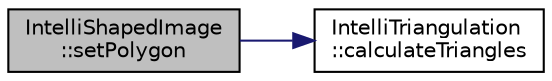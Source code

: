 digraph "IntelliShapedImage::setPolygon"
{
 // LATEX_PDF_SIZE
  edge [fontname="Helvetica",fontsize="10",labelfontname="Helvetica",labelfontsize="10"];
  node [fontname="Helvetica",fontsize="10",shape=record];
  rankdir="LR";
  Node1 [label="IntelliShapedImage\l::setPolygon",height=0.2,width=0.4,color="black", fillcolor="grey75", style="filled", fontcolor="black",tooltip="A function that sets the data of the visible Polygon."];
  Node1 -> Node2 [color="midnightblue",fontsize="10",style="solid",fontname="Helvetica"];
  Node2 [label="IntelliTriangulation\l::calculateTriangles",height=0.2,width=0.4,color="black", fillcolor="white", style="filled",URL="$namespace_intelli_triangulation.html#acdaf1ed598e868b25e9e06d580da32e5",tooltip="A function to split a polygon in its spanning traingles by using Meisters Theorem of graph theory by ..."];
}
